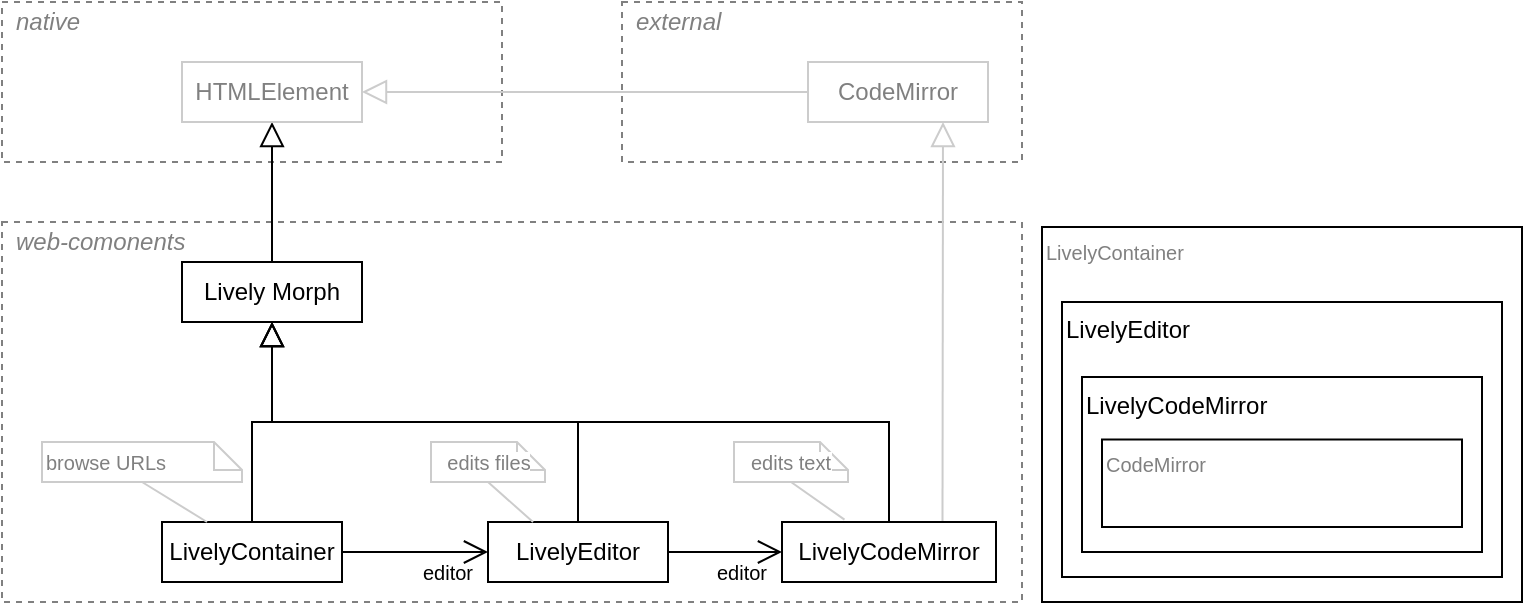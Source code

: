 <mxfile version="12.1.4" type="github" pages="1">
  <diagram name="Page-1" id="97a40813-6b03-0c74-37c1-0168de264b11">
    <mxGraphModel dx="677" dy="478" grid="1" gridSize="10" guides="1" tooltips="1" connect="1" arrows="1" fold="1" page="1" pageScale="1" pageWidth="800" pageHeight="400" background="#ffffff" math="0" shadow="0">
      <root>
        <mxCell id="0"/>
        <mxCell id="1" parent="0"/>
        <mxCell id="lUxXpUzoLw0f5v7gHDcz-55" value="" style="rounded=0;whiteSpace=wrap;html=1;fillColor=none;dashed=1;strokeColor=#808080;" vertex="1" parent="1">
          <mxGeometry x="10" y="10" width="250" height="80" as="geometry"/>
        </mxCell>
        <mxCell id="lUxXpUzoLw0f5v7gHDcz-57" value="" style="rounded=0;whiteSpace=wrap;html=1;fillColor=none;dashed=1;strokeColor=#808080;" vertex="1" parent="1">
          <mxGeometry x="320" y="10" width="200" height="80" as="geometry"/>
        </mxCell>
        <mxCell id="lUxXpUzoLw0f5v7gHDcz-16" value="" style="rounded=0;whiteSpace=wrap;html=1;fillColor=none;dashed=1;strokeColor=#808080;" vertex="1" parent="1">
          <mxGeometry x="10" y="120" width="510" height="190" as="geometry"/>
        </mxCell>
        <mxCell id="lUxXpUzoLw0f5v7gHDcz-12" style="edgeStyle=orthogonalEdgeStyle;rounded=0;orthogonalLoop=1;jettySize=auto;html=1;exitX=0.5;exitY=0;exitDx=0;exitDy=0;endArrow=block;endFill=0;strokeWidth=1;endSize=10;entryX=0.5;entryY=1;entryDx=0;entryDy=0;" edge="1" parent="1" source="lUxXpUzoLw0f5v7gHDcz-48" target="lUxXpUzoLw0f5v7gHDcz-53">
          <mxGeometry relative="1" as="geometry">
            <mxPoint x="430" y="76" as="targetPoint"/>
            <mxPoint x="130.333" y="229.667" as="sourcePoint"/>
          </mxGeometry>
        </mxCell>
        <mxCell id="lUxXpUzoLw0f5v7gHDcz-13" style="edgeStyle=orthogonalEdgeStyle;rounded=0;orthogonalLoop=1;jettySize=auto;html=1;entryX=0.5;entryY=1;entryDx=0;entryDy=0;endArrow=block;endFill=0;strokeWidth=1;endSize=10;exitX=0.5;exitY=0;exitDx=0;exitDy=0;" edge="1" parent="1" source="lUxXpUzoLw0f5v7gHDcz-43" target="lUxXpUzoLw0f5v7gHDcz-53">
          <mxGeometry relative="1" as="geometry">
            <mxPoint x="320.333" y="76.333" as="targetPoint"/>
            <mxPoint x="295" y="230" as="sourcePoint"/>
          </mxGeometry>
        </mxCell>
        <mxCell id="lUxXpUzoLw0f5v7gHDcz-14" style="edgeStyle=orthogonalEdgeStyle;rounded=0;orthogonalLoop=1;jettySize=auto;html=1;exitX=0.5;exitY=0;exitDx=0;exitDy=0;entryX=0.5;entryY=1;entryDx=0;entryDy=0;endArrow=block;endFill=0;strokeWidth=1;endSize=10;" edge="1" parent="1" source="lUxXpUzoLw0f5v7gHDcz-50" target="lUxXpUzoLw0f5v7gHDcz-53">
          <mxGeometry relative="1" as="geometry">
            <mxPoint x="450.333" y="229.667" as="sourcePoint"/>
            <mxPoint x="320.333" y="76.333" as="targetPoint"/>
          </mxGeometry>
        </mxCell>
        <mxCell id="lUxXpUzoLw0f5v7gHDcz-38" style="edgeStyle=orthogonalEdgeStyle;rounded=0;orthogonalLoop=1;jettySize=auto;html=1;entryX=1;entryY=0.5;entryDx=0;entryDy=0;endArrow=block;endFill=0;endSize=10;strokeWidth=1;exitX=0;exitY=0.5;exitDx=0;exitDy=0;strokeColor=#CCCCCC;" edge="1" parent="1" source="lUxXpUzoLw0f5v7gHDcz-52" target="lUxXpUzoLw0f5v7gHDcz-54">
          <mxGeometry relative="1" as="geometry">
            <mxPoint x="625.333" y="230.0" as="sourcePoint"/>
            <mxPoint x="495.333" y="-43.667" as="targetPoint"/>
          </mxGeometry>
        </mxCell>
        <mxCell id="lUxXpUzoLw0f5v7gHDcz-41" style="edgeStyle=orthogonalEdgeStyle;rounded=0;orthogonalLoop=1;jettySize=auto;html=1;exitX=0.5;exitY=0;exitDx=0;exitDy=0;endArrow=block;endFill=0;endSize=10;strokeWidth=1;" edge="1" parent="1" source="lUxXpUzoLw0f5v7gHDcz-53" target="lUxXpUzoLw0f5v7gHDcz-54">
          <mxGeometry relative="1" as="geometry">
            <mxPoint x="495.333" y="-43.667" as="targetPoint"/>
          </mxGeometry>
        </mxCell>
        <mxCell id="lUxXpUzoLw0f5v7gHDcz-17" value="web-comonents" style="text;html=1;strokeColor=none;fillColor=none;align=left;verticalAlign=middle;whiteSpace=wrap;rounded=0;dashed=1;fontColor=#808080;fontStyle=2" vertex="1" parent="1">
          <mxGeometry x="15" y="120" width="120" height="20" as="geometry"/>
        </mxCell>
        <mxCell id="lUxXpUzoLw0f5v7gHDcz-19" value="" style="endArrow=open;html=1;entryX=0;entryY=0.5;entryDx=0;entryDy=0;endFill=0;endSize=10;" edge="1" parent="1" source="lUxXpUzoLw0f5v7gHDcz-48" target="lUxXpUzoLw0f5v7gHDcz-43">
          <mxGeometry width="50" height="50" relative="1" as="geometry">
            <mxPoint x="190" y="286.5" as="sourcePoint"/>
            <mxPoint x="250" y="286.5" as="targetPoint"/>
          </mxGeometry>
        </mxCell>
        <mxCell id="lUxXpUzoLw0f5v7gHDcz-20" value="" style="endArrow=open;html=1;entryX=0;entryY=0.5;entryDx=0;entryDy=0;exitX=1;exitY=0.5;exitDx=0;exitDy=0;endFill=0;endSize=10;" edge="1" parent="1" source="lUxXpUzoLw0f5v7gHDcz-43" target="lUxXpUzoLw0f5v7gHDcz-50">
          <mxGeometry width="50" height="50" relative="1" as="geometry">
            <mxPoint x="340" y="286.5" as="sourcePoint"/>
            <mxPoint x="390" y="286.5" as="targetPoint"/>
          </mxGeometry>
        </mxCell>
        <mxCell id="lUxXpUzoLw0f5v7gHDcz-21" value="" style="endArrow=block;html=1;endFill=0;endSize=10;entryX=0.75;entryY=1;entryDx=0;entryDy=0;exitX=0.75;exitY=0;exitDx=0;exitDy=0;fontColor=#000000;rounded=0;strokeColor=#CCCCCC;strokeWidth=1;" edge="1" parent="1" source="lUxXpUzoLw0f5v7gHDcz-50" target="lUxXpUzoLw0f5v7gHDcz-52">
          <mxGeometry width="50" height="50" relative="1" as="geometry">
            <mxPoint x="510" y="236.5" as="sourcePoint"/>
            <mxPoint x="580" y="236.5" as="targetPoint"/>
          </mxGeometry>
        </mxCell>
        <mxCell id="lUxXpUzoLw0f5v7gHDcz-43" value="LivelyEditor" style="whiteSpace=wrap;html=1;strokeColor=#000000;fillColor=none;fontStyle=0;startSize=26;" vertex="1" parent="1">
          <mxGeometry x="253" y="270" width="90" height="30" as="geometry"/>
        </mxCell>
        <mxCell id="lUxXpUzoLw0f5v7gHDcz-48" value="LivelyContainer" style="whiteSpace=wrap;html=1;strokeColor=#000000;fillColor=none;fontStyle=0;startSize=26;" vertex="1" parent="1">
          <mxGeometry x="90" y="270" width="90" height="30" as="geometry"/>
        </mxCell>
        <mxCell id="lUxXpUzoLw0f5v7gHDcz-50" value="&lt;span style=&quot;text-align: left ; white-space: nowrap&quot;&gt;LivelyCodeMirror&lt;/span&gt;" style="whiteSpace=wrap;html=1;strokeColor=#000000;fillColor=none;fontStyle=0;startSize=26;" vertex="1" parent="1">
          <mxGeometry x="400" y="270" width="107" height="30" as="geometry"/>
        </mxCell>
        <mxCell id="lUxXpUzoLw0f5v7gHDcz-52" value="&lt;span style=&quot;text-align: left ; white-space: nowrap&quot;&gt;CodeMirror&lt;/span&gt;" style="whiteSpace=wrap;html=1;fontStyle=0;startSize=26;strokeColor=#CCCCCC;fontColor=#808080;" vertex="1" parent="1">
          <mxGeometry x="413" y="40" width="90" height="30" as="geometry"/>
        </mxCell>
        <mxCell id="lUxXpUzoLw0f5v7gHDcz-53" value="&lt;span style=&quot;white-space: nowrap&quot;&gt;Lively Morph&lt;/span&gt;" style="whiteSpace=wrap;html=1;strokeColor=#000000;fillColor=none;fontStyle=0;startSize=26;" vertex="1" parent="1">
          <mxGeometry x="100" y="140" width="90" height="30" as="geometry"/>
        </mxCell>
        <mxCell id="lUxXpUzoLw0f5v7gHDcz-54" value="&lt;span style=&quot;white-space: nowrap&quot;&gt;HTMLElement&lt;/span&gt;" style="whiteSpace=wrap;html=1;fontStyle=0;startSize=26;strokeColor=#CCCCCC;fontColor=#808080;" vertex="1" parent="1">
          <mxGeometry x="100" y="40" width="90" height="30" as="geometry"/>
        </mxCell>
        <mxCell id="lUxXpUzoLw0f5v7gHDcz-56" value="external" style="text;html=1;strokeColor=none;fillColor=none;align=left;verticalAlign=middle;whiteSpace=wrap;rounded=0;dashed=1;fontColor=#808080;fontStyle=2" vertex="1" parent="1">
          <mxGeometry x="325" y="10" width="120" height="20" as="geometry"/>
        </mxCell>
        <mxCell id="lUxXpUzoLw0f5v7gHDcz-58" value="native" style="text;html=1;strokeColor=none;fillColor=none;align=left;verticalAlign=middle;whiteSpace=wrap;rounded=0;dashed=1;fontColor=#808080;fontStyle=2" vertex="1" parent="1">
          <mxGeometry x="15" y="10" width="120" height="20" as="geometry"/>
        </mxCell>
        <mxCell id="lUxXpUzoLw0f5v7gHDcz-61" value="&lt;font style=&quot;font-size: 10px;&quot;&gt;editor&lt;/font&gt;" style="text;html=1;strokeColor=none;fillColor=none;align=center;verticalAlign=middle;whiteSpace=wrap;rounded=0;dashed=1;fontColor=#000000;fontSize=10;" vertex="1" parent="1">
          <mxGeometry x="213" y="285" width="40" height="20" as="geometry"/>
        </mxCell>
        <mxCell id="lUxXpUzoLw0f5v7gHDcz-63" value="&lt;font style=&quot;font-size: 10px;&quot;&gt;editor&lt;/font&gt;" style="text;html=1;strokeColor=none;fillColor=none;align=center;verticalAlign=middle;whiteSpace=wrap;rounded=0;dashed=1;fontColor=#000000;fontSize=10;" vertex="1" parent="1">
          <mxGeometry x="360" y="285" width="40" height="20" as="geometry"/>
        </mxCell>
        <mxCell id="lUxXpUzoLw0f5v7gHDcz-64" value="browse URLs" style="shape=note;whiteSpace=wrap;html=1;size=14;verticalAlign=middle;align=left;rounded=1;strokeColor=#CCCCCC;fontSize=10;fontColor=#808080;strokeWidth=1;labelBackgroundColor=#ffffff;endArrow=none;" vertex="1" parent="1">
          <mxGeometry x="30" y="230" width="100" height="20" as="geometry"/>
        </mxCell>
        <mxCell id="lUxXpUzoLw0f5v7gHDcz-70" value="" style="endArrow=none;html=1;strokeColor=#CCCCCC;strokeWidth=1;fontSize=10;fontColor=#000000;entryX=0.5;entryY=1;entryDx=0;entryDy=0;entryPerimeter=0;exitX=0.25;exitY=0;exitDx=0;exitDy=0;" edge="1" parent="1" source="lUxXpUzoLw0f5v7gHDcz-48" target="lUxXpUzoLw0f5v7gHDcz-64">
          <mxGeometry width="50" height="50" relative="1" as="geometry">
            <mxPoint x="70" y="340" as="sourcePoint"/>
            <mxPoint x="120" y="290" as="targetPoint"/>
          </mxGeometry>
        </mxCell>
        <mxCell id="lUxXpUzoLw0f5v7gHDcz-71" value="edits files" style="shape=note;whiteSpace=wrap;html=1;size=14;verticalAlign=middle;align=center;rounded=1;strokeColor=#CCCCCC;fontSize=10;fontColor=#808080;strokeWidth=1;labelBackgroundColor=#ffffff;endArrow=none;" vertex="1" parent="1">
          <mxGeometry x="224.5" y="230" width="57" height="20" as="geometry"/>
        </mxCell>
        <mxCell id="lUxXpUzoLw0f5v7gHDcz-72" value="" style="endArrow=none;html=1;strokeColor=#CCCCCC;strokeWidth=1;fontSize=10;fontColor=#000000;entryX=0.5;entryY=1;entryDx=0;entryDy=0;entryPerimeter=0;exitX=0.25;exitY=0;exitDx=0;exitDy=0;" edge="1" parent="1" target="lUxXpUzoLw0f5v7gHDcz-71" source="lUxXpUzoLw0f5v7gHDcz-43">
          <mxGeometry width="50" height="50" relative="1" as="geometry">
            <mxPoint x="263.5" y="220.0" as="sourcePoint"/>
            <mxPoint x="271" y="290" as="targetPoint"/>
          </mxGeometry>
        </mxCell>
        <mxCell id="lUxXpUzoLw0f5v7gHDcz-73" value="edits text" style="shape=note;whiteSpace=wrap;html=1;size=14;verticalAlign=middle;align=center;rounded=1;strokeColor=#CCCCCC;fontSize=10;fontColor=#808080;strokeWidth=1;labelBackgroundColor=#ffffff;endArrow=none;" vertex="1" parent="1">
          <mxGeometry x="376" y="230" width="57" height="20" as="geometry"/>
        </mxCell>
        <mxCell id="lUxXpUzoLw0f5v7gHDcz-74" value="" style="endArrow=none;html=1;strokeColor=#CCCCCC;strokeWidth=1;fontSize=10;fontColor=#000000;entryX=0.5;entryY=1;entryDx=0;entryDy=0;entryPerimeter=0;exitX=0.292;exitY=-0.04;exitDx=0;exitDy=0;exitPerimeter=0;" edge="1" parent="1" target="lUxXpUzoLw0f5v7gHDcz-73" source="lUxXpUzoLw0f5v7gHDcz-50">
          <mxGeometry width="50" height="50" relative="1" as="geometry">
            <mxPoint x="605.484" y="240.24" as="sourcePoint"/>
            <mxPoint x="636.5" y="310" as="targetPoint"/>
          </mxGeometry>
        </mxCell>
        <mxCell id="lUxXpUzoLw0f5v7gHDcz-77" value="LivelyContainer" style="rounded=0;whiteSpace=wrap;html=1;strokeColor=#000000;fillColor=#ffffff;fontSize=10;fontColor=#808080;align=left;verticalAlign=top;" vertex="1" parent="1">
          <mxGeometry x="530" y="122.5" width="240" height="187.5" as="geometry"/>
        </mxCell>
        <mxCell id="lUxXpUzoLw0f5v7gHDcz-78" value="&lt;span style=&quot;color: rgb(0 , 0 , 0) ; font-size: 12px ; white-space: normal&quot;&gt;LivelyEditor&lt;/span&gt;" style="rounded=0;whiteSpace=wrap;html=1;strokeColor=#000000;fillColor=#ffffff;fontSize=10;fontColor=#808080;align=left;verticalAlign=top;" vertex="1" parent="1">
          <mxGeometry x="540" y="160" width="220" height="137.5" as="geometry"/>
        </mxCell>
        <mxCell id="lUxXpUzoLw0f5v7gHDcz-79" value="&lt;span style=&quot;color: rgb(0 , 0 , 0) ; font-size: 12px ; white-space: normal&quot;&gt;LivelyCodeMirror&lt;/span&gt;" style="rounded=0;whiteSpace=wrap;html=1;strokeColor=#000000;fillColor=#ffffff;fontSize=10;fontColor=#808080;align=left;verticalAlign=top;" vertex="1" parent="1">
          <mxGeometry x="550" y="197.5" width="200" height="87.5" as="geometry"/>
        </mxCell>
        <mxCell id="lUxXpUzoLw0f5v7gHDcz-80" value="CodeMirror" style="rounded=0;whiteSpace=wrap;html=1;strokeColor=#000000;fillColor=#ffffff;fontSize=10;fontColor=#808080;align=left;verticalAlign=top;" vertex="1" parent="1">
          <mxGeometry x="560" y="228.75" width="180" height="43.75" as="geometry"/>
        </mxCell>
      </root>
    </mxGraphModel>
  </diagram>
</mxfile>
